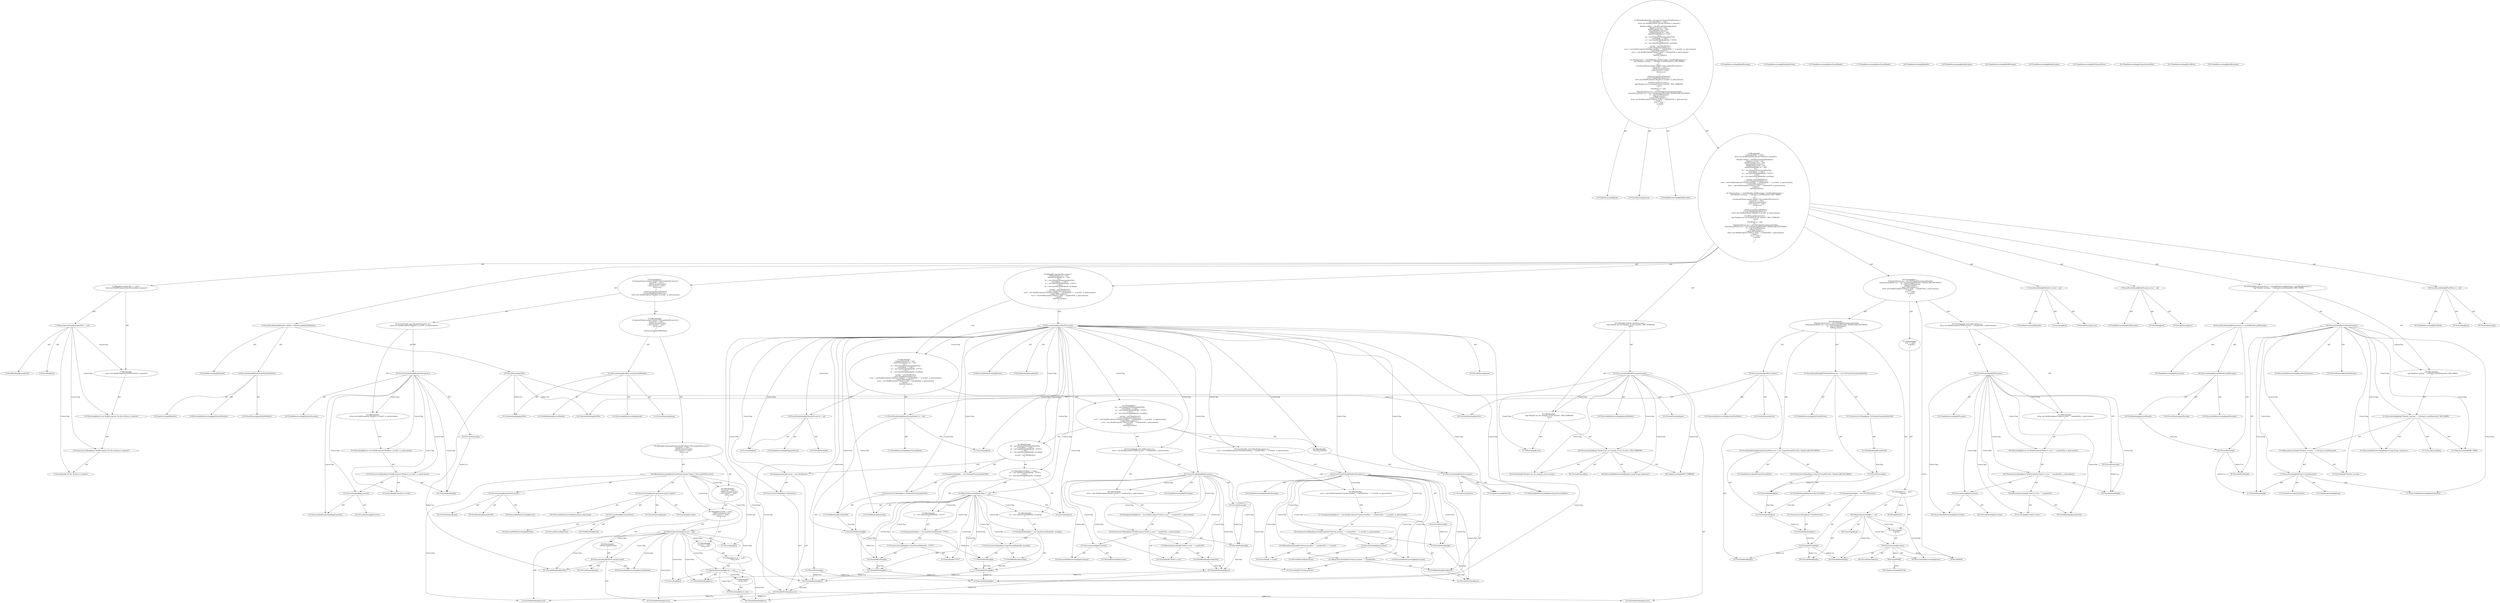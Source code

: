 digraph "execute#?" {
0 [label="2:CtTypeReferenceImpl@void" shape=ellipse]
1 [label="2:CtVirtualElement@execute" shape=ellipse]
2 [label="2:CtTypeReferenceImpl@BuildException" shape=ellipse]
3 [label="3:CtFieldReadImpl@manifestFile" shape=ellipse]
4 [label="3:CtLiteralImpl@null" shape=ellipse]
5 [label="3:CtBinaryOperatorImpl@manifestFile == null" shape=ellipse]
6 [label="4:CtTypeReferenceImpl@BuildException" shape=ellipse]
7 [label="4:CtLiteralImpl@\"the file attribute is required\"" shape=ellipse]
8 [label="4:CtConstructorCallImpl@new BuildException(\"the file attribute is required\")" shape=ellipse]
9 [label="4:CtThrowImpl@throw new BuildException(\"the file attribute is required\")" shape=ellipse]
10 [label="3:CtBlockImpl@\{
    throw new BuildException(\"the file attribute is required\");
\}" shape=ellipse]
11 [label="3:CtIfImpl@if (manifestFile == null) \{
    throw new BuildException(\"the file attribute is required\");
\}" shape=ellipse]
12 [label="6:CtTypeReferenceImpl@Manifest" shape=ellipse]
13 [label="6:CtExecutableReferenceImpl@getDefaultManifest()" shape=ellipse]
14 [label="6:CtVirtualElement@getDefaultManifest" shape=ellipse]
15 [label="6:CtTypeAccessImpl@Manifest" shape=ellipse]
16 [label="6:CtInvocationImpl@Manifest.getDefaultManifest()" shape=ellipse]
17 [label="6:CtVirtualElement@toWrite" shape=ellipse]
18 [label="6:CtLocalVariableImpl@Manifest toWrite = Manifest.getDefaultManifest()" shape=ellipse]
19 [label="7:CtTypeReferenceImpl@Manifest" shape=ellipse]
20 [label="7:CtLiteralImpl@null" shape=ellipse]
21 [label="7:CtVirtualElement@current" shape=ellipse]
22 [label="7:CtLocalVariableImpl@Manifest current = null" shape=ellipse]
23 [label="8:CtTypeReferenceImpl@BuildException" shape=ellipse]
24 [label="8:CtLiteralImpl@null" shape=ellipse]
25 [label="8:CtVirtualElement@error" shape=ellipse]
26 [label="8:CtLocalVariableImpl@BuildException error = null" shape=ellipse]
27 [label="9:CtExecutableReferenceImpl@exists()" shape=ellipse]
28 [label="9:CtVirtualElement@exists" shape=ellipse]
29 [label="9:CtFieldReadImpl@manifestFile" shape=ellipse]
30 [label="9:CtInvocationImpl@manifestFile.exists()" shape=ellipse]
31 [label="10:CtTypeReferenceImpl@FileInputStream" shape=ellipse]
32 [label="10:CtLiteralImpl@null" shape=ellipse]
33 [label="10:CtVirtualElement@fis" shape=ellipse]
34 [label="10:CtLocalVariableImpl@FileInputStream fis = null" shape=ellipse]
35 [label="11:CtTypeReferenceImpl@InputStreamReader" shape=ellipse]
36 [label="11:CtLiteralImpl@null" shape=ellipse]
37 [label="11:CtVirtualElement@isr" shape=ellipse]
38 [label="11:CtLocalVariableImpl@InputStreamReader isr = null" shape=ellipse]
39 [label="13:CtVariableWriteImpl@fis" shape=ellipse]
40 [label="13:CtTypeReferenceImpl@FileInputStream" shape=ellipse]
41 [label="13:CtFieldReadImpl@manifestFile" shape=ellipse]
42 [label="13:CtConstructorCallImpl@new FileInputStream(manifestFile)" shape=ellipse]
43 [label="13:CtAssignmentImpl@fis = new FileInputStream(manifestFile)" shape=ellipse]
44 [label="14:CtFieldReadImpl@encoding" shape=ellipse]
45 [label="14:CtLiteralImpl@null" shape=ellipse]
46 [label="14:CtBinaryOperatorImpl@encoding == null" shape=ellipse]
47 [label="15:CtVariableWriteImpl@isr" shape=ellipse]
48 [label="15:CtTypeReferenceImpl@InputStreamReader" shape=ellipse]
49 [label="15:CtVariableReadImpl@fis" shape=ellipse]
50 [label="15:CtLiteralImpl@\"UTF-8\"" shape=ellipse]
51 [label="15:CtConstructorCallImpl@new InputStreamReader(fis, \"UTF-8\")" shape=ellipse]
52 [label="15:CtAssignmentImpl@isr = new InputStreamReader(fis, \"UTF-8\")" shape=ellipse]
53 [label="14:CtBlockImpl@\{
    isr = new InputStreamReader(fis, \"UTF-8\");
\}" shape=ellipse]
54 [label="17:CtVariableWriteImpl@isr" shape=ellipse]
55 [label="17:CtTypeReferenceImpl@InputStreamReader" shape=ellipse]
56 [label="17:CtVariableReadImpl@fis" shape=ellipse]
57 [label="17:CtFieldReadImpl@encoding" shape=ellipse]
58 [label="17:CtConstructorCallImpl@new InputStreamReader(fis, encoding)" shape=ellipse]
59 [label="17:CtAssignmentImpl@isr = new InputStreamReader(fis, encoding)" shape=ellipse]
60 [label="16:CtBlockImpl@\{
    isr = new InputStreamReader(fis, encoding);
\}" shape=ellipse]
61 [label="14:CtIfImpl@if (encoding == null) \{
    isr = new InputStreamReader(fis, \"UTF-8\");
\} else \{
    isr = new InputStreamReader(fis, encoding);
\}" shape=ellipse]
62 [label="19:CtVariableWriteImpl@current" shape=ellipse]
63 [label="19:CtTypeReferenceImpl@Manifest" shape=ellipse]
64 [label="19:CtVariableReadImpl@isr" shape=ellipse]
65 [label="19:CtConstructorCallImpl@new Manifest(isr)" shape=ellipse]
66 [label="19:CtAssignmentImpl@current = new Manifest(isr)" shape=ellipse]
67 [label="12:CtBlockImpl@\{
    fis = new FileInputStream(manifestFile);
    if (encoding == null) \{
        isr = new InputStreamReader(fis, \"UTF-8\");
    \} else \{
        isr = new InputStreamReader(fis, encoding);
    \}
    current = new Manifest(isr);
\}" shape=ellipse]
68 [label="20:CtVirtualElement@m" shape=ellipse]
69 [label="20:CtTypeReferenceImpl@ManifestException" shape=ellipse]
70 [label="20:CtCatchVariableImpl@ManifestException m" shape=ellipse]
71 [label="21:CtVariableWriteImpl@error" shape=ellipse]
72 [label="22:CtTypeReferenceImpl@BuildException" shape=ellipse]
73 [label="23:CtLiteralImpl@\"Existing manifest \"" shape=ellipse]
74 [label="23:CtFieldReadImpl@manifestFile" shape=ellipse]
75 [label="23:CtBinaryOperatorImpl@(\"Existing manifest \" + manifestFile)" shape=ellipse]
76 [label="23:CtLiteralImpl@\" is invalid\"" shape=ellipse]
77 [label="23:CtBinaryOperatorImpl@(\"Existing manifest \" + manifestFile) + \" is invalid\"" shape=ellipse]
78 [label="23:CtVariableReadImpl@m" shape=ellipse]
79 [label="23:CtExecutableReferenceImpl@getLocation()" shape=ellipse]
80 [label="23:CtVirtualElement@getLocation" shape=ellipse]
81 [label="23:CtInvocationImpl@getLocation()" shape=ellipse]
82 [label="22:CtConstructorCallImpl@new BuildException((\"Existing manifest \" + manifestFile) + \" is invalid\", m, getLocation())" shape=ellipse]
83 [label="21:CtAssignmentImpl@error = new BuildException((\"Existing manifest \" + manifestFile) + \" is invalid\", m, getLocation())" shape=ellipse]
84 [label="20:CtBlockImpl@\{
    error = new BuildException((\"Existing manifest \" + manifestFile) + \" is invalid\", m, getLocation());
\}" shape=ellipse]
85 [label="20:CtCatchImpl@ catch (ManifestException m) \{
    error = new BuildException((\"Existing manifest \" + manifestFile) + \" is invalid\", m, getLocation());
\}" shape=ellipse]
86 [label="24:CtVirtualElement@e" shape=ellipse]
87 [label="24:CtTypeReferenceImpl@IOException" shape=ellipse]
88 [label="24:CtCatchVariableImpl@IOException e" shape=ellipse]
89 [label="25:CtVariableWriteImpl@error" shape=ellipse]
90 [label="25:CtTypeReferenceImpl@BuildException" shape=ellipse]
91 [label="25:CtLiteralImpl@\"Failed to read \"" shape=ellipse]
92 [label="25:CtFieldReadImpl@manifestFile" shape=ellipse]
93 [label="25:CtBinaryOperatorImpl@\"Failed to read \" + manifestFile" shape=ellipse]
94 [label="25:CtVariableReadImpl@e" shape=ellipse]
95 [label="25:CtExecutableReferenceImpl@getLocation()" shape=ellipse]
96 [label="25:CtVirtualElement@getLocation" shape=ellipse]
97 [label="25:CtInvocationImpl@getLocation()" shape=ellipse]
98 [label="25:CtConstructorCallImpl@new BuildException(\"Failed to read \" + manifestFile, e, getLocation())" shape=ellipse]
99 [label="25:CtAssignmentImpl@error = new BuildException(\"Failed to read \" + manifestFile, e, getLocation())" shape=ellipse]
100 [label="24:CtBlockImpl@\{
    error = new BuildException(\"Failed to read \" + manifestFile, e, getLocation());
\}" shape=ellipse]
101 [label="24:CtCatchImpl@ catch (IOException e) \{
    error = new BuildException(\"Failed to read \" + manifestFile, e, getLocation());
\}" shape=ellipse]
102 [label="27:CtExecutableReferenceImpl@close(InputStreamReader)" shape=ellipse]
103 [label="27:CtVirtualElement@close" shape=ellipse]
104 [label="27:CtTypeAccessImpl@FileUtils" shape=ellipse]
105 [label="27:CtVariableReadImpl@isr" shape=ellipse]
106 [label="27:CtInvocationImpl@FileUtils.close(isr)" shape=ellipse]
107 [label="26:CtBlockImpl@\{
    FileUtils.close(isr);
\}" shape=ellipse]
108 [label="12:CtTryImpl@try \{
    fis = new FileInputStream(manifestFile);
    if (encoding == null) \{
        isr = new InputStreamReader(fis, \"UTF-8\");
    \} else \{
        isr = new InputStreamReader(fis, encoding);
    \}
    current = new Manifest(isr);
\} catch (ManifestException m) \{
    error = new BuildException((\"Existing manifest \" + manifestFile) + \" is invalid\", m, getLocation());
\} catch (IOException e) \{
    error = new BuildException(\"Failed to read \" + manifestFile, e, getLocation());
\} finally \{
    FileUtils.close(isr);
\}" shape=ellipse]
109 [label="9:CtBlockImpl@\{
    FileInputStream fis = null;
    InputStreamReader isr = null;
    try \{
        fis = new FileInputStream(manifestFile);
        if (encoding == null) \{
            isr = new InputStreamReader(fis, \"UTF-8\");
        \} else \{
            isr = new InputStreamReader(fis, encoding);
        \}
        current = new Manifest(isr);
    \} catch (ManifestException m) \{
        error = new BuildException((\"Existing manifest \" + manifestFile) + \" is invalid\", m, getLocation());
    \} catch (IOException e) \{
        error = new BuildException(\"Failed to read \" + manifestFile, e, getLocation());
    \} finally \{
        FileUtils.close(isr);
    \}
\}" shape=ellipse]
110 [label="9:CtIfImpl@if (manifestFile.exists()) \{
    FileInputStream fis = null;
    InputStreamReader isr = null;
    try \{
        fis = new FileInputStream(manifestFile);
        if (encoding == null) \{
            isr = new InputStreamReader(fis, \"UTF-8\");
        \} else \{
            isr = new InputStreamReader(fis, encoding);
        \}
        current = new Manifest(isr);
    \} catch (ManifestException m) \{
        error = new BuildException((\"Existing manifest \" + manifestFile) + \" is invalid\", m, getLocation());
    \} catch (IOException e) \{
        error = new BuildException(\"Failed to read \" + manifestFile, e, getLocation());
    \} finally \{
        FileUtils.close(isr);
    \}
\}" shape=ellipse]
111 [label="30:CtTypeReferenceImpl@Enumeration" shape=ellipse]
112 [label="30:CtExecutableReferenceImpl@getWarnings()" shape=ellipse]
113 [label="30:CtVirtualElement@getWarnings" shape=ellipse]
114 [label="30:CtFieldReadImpl@nestedManifest" shape=ellipse]
115 [label="30:CtInvocationImpl@nestedManifest.getWarnings()" shape=ellipse]
116 [label="30:CtVirtualElement@e" shape=ellipse]
117 [label="30:CtLocalVariableImpl@Enumeration e = nestedManifest.getWarnings()" shape=ellipse]
118 [label="30:CtExecutableReferenceImpl@hasMoreElements()" shape=ellipse]
119 [label="30:CtVirtualElement@hasMoreElements" shape=ellipse]
120 [label="30:CtVariableReadImpl@e" shape=ellipse]
121 [label="30:CtInvocationImpl@e.hasMoreElements()" shape=ellipse]
122 [label="31:CtExecutableReferenceImpl@log(java.lang.String,<unknown>)" shape=ellipse]
123 [label="31:CtVirtualElement@log" shape=ellipse]
124 [label="31:CtLiteralImpl@\"Manifest warning: \"" shape=ellipse]
125 [label="31:CtExecutableReferenceImpl@nextElement()" shape=ellipse]
126 [label="31:CtVirtualElement@nextElement" shape=ellipse]
127 [label="31:CtVariableReadImpl@e" shape=ellipse]
128 [label="31:CtInvocationImpl@((String) (e.nextElement()))" shape=ellipse]
129 [label="31:CtTypeReferenceImpl@String" shape=ellipse]
130 [label="31:CtBinaryOperatorImpl@\"Manifest warning: \" + ((String) (e.nextElement()))" shape=ellipse]
131 [label="31:CtTypeAccessImpl@MSG_WARN" shape=ellipse]
132 [label="31:CtInvocationImpl@log(\"Manifest warning: \" + ((String) (e.nextElement())), MSG_WARN)" shape=ellipse]
133 [label="30:CtBlockImpl@\{
    log(\"Manifest warning: \" + ((String) (e.nextElement())), MSG_WARN);
\}" shape=ellipse]
134 [label="30:CtForImpl@for (Enumeration e = nestedManifest.getWarnings(); e.hasMoreElements();) \{
    log(\"Manifest warning: \" + ((String) (e.nextElement())), MSG_WARN);
\}" shape=ellipse]
135 [label="34:CtExecutableReferenceImpl@equals(java.lang.String)" shape=ellipse]
136 [label="34:CtVirtualElement@equals" shape=ellipse]
137 [label="34:CtExecutableReferenceImpl@getValue()" shape=ellipse]
138 [label="34:CtVirtualElement@getValue" shape=ellipse]
139 [label="34:CtFieldReadImpl@mode" shape=ellipse]
140 [label="34:CtInvocationImpl@mode.getValue()" shape=ellipse]
141 [label="34:CtLiteralImpl@\"update\"" shape=ellipse]
142 [label="34:CtInvocationImpl@mode.getValue().equals(\"update\")" shape=ellipse]
143 [label="34:CtExecutableReferenceImpl@exists()" shape=ellipse]
144 [label="34:CtVirtualElement@exists" shape=ellipse]
145 [label="34:CtFieldReadImpl@manifestFile" shape=ellipse]
146 [label="34:CtInvocationImpl@manifestFile.exists()" shape=ellipse]
147 [label="34:CtBinaryOperatorImpl@mode.getValue().equals(\"update\") && manifestFile.exists()" shape=ellipse]
148 [label="35:CtVariableReadImpl@current" shape=ellipse]
149 [label="35:CtLiteralImpl@null" shape=ellipse]
150 [label="35:CtBinaryOperatorImpl@current != null" shape=ellipse]
151 [label="36:CtExecutableReferenceImpl@merge(Manifest)" shape=ellipse]
152 [label="36:CtVirtualElement@merge" shape=ellipse]
153 [label="36:CtVariableReadImpl@toWrite" shape=ellipse]
154 [label="36:CtVariableReadImpl@current" shape=ellipse]
155 [label="36:CtInvocationImpl@toWrite.merge(current)" shape=ellipse]
156 [label="35:CtBlockImpl@\{
    toWrite.merge(current);
\}" shape=ellipse]
157 [label="37:CtVariableReadImpl@error" shape=ellipse]
158 [label="37:CtLiteralImpl@null" shape=ellipse]
159 [label="37:CtBinaryOperatorImpl@error != null" shape=ellipse]
160 [label="38:CtVariableReadImpl@error" shape=ellipse]
161 [label="38:CtThrowImpl@throw error" shape=ellipse]
162 [label="37:CtBlockImpl@\{
    throw error;
\}" shape=ellipse]
163 [label="37:CtIfImpl@if (error != null) \{
    throw error;
\}" shape=ellipse]
164 [label="37:CtBlockImpl@
    if (error != null) \{
        throw error;
    \}
" shape=ellipse]
165 [label="35:CtIfImpl@if (current != null) \{
    toWrite.merge(current);
\} else if (error != null) \{
    throw error;
\}" shape=ellipse]
166 [label="34:CtBlockImpl@\{
    if (current != null) \{
        toWrite.merge(current);
    \} else if (error != null) \{
        throw error;
    \}
\}" shape=ellipse]
167 [label="34:CtIfImpl@if (mode.getValue().equals(\"update\") && manifestFile.exists()) \{
    if (current != null) \{
        toWrite.merge(current);
    \} else if (error != null) \{
        throw error;
    \}
\}" shape=ellipse]
168 [label="41:CtExecutableReferenceImpl@merge()" shape=ellipse]
169 [label="41:CtVirtualElement@merge" shape=ellipse]
170 [label="41:CtVariableReadImpl@toWrite" shape=ellipse]
171 [label="41:CtFieldReadImpl@nestedManifest" shape=ellipse]
172 [label="41:CtInvocationImpl@toWrite.merge(nestedManifest)" shape=ellipse]
173 [label="33:CtBlockImpl@\{
    if (mode.getValue().equals(\"update\") && manifestFile.exists()) \{
        if (current != null) \{
            toWrite.merge(current);
        \} else if (error != null) \{
            throw error;
        \}
    \}
    toWrite.merge(nestedManifest);
\}" shape=ellipse]
174 [label="42:CtVirtualElement@m" shape=ellipse]
175 [label="42:CtTypeReferenceImpl@ManifestException" shape=ellipse]
176 [label="42:CtCatchVariableImpl@ManifestException m" shape=ellipse]
177 [label="43:CtTypeReferenceImpl@BuildException" shape=ellipse]
178 [label="43:CtLiteralImpl@\"Manifest is invalid\"" shape=ellipse]
179 [label="43:CtVariableReadImpl@m" shape=ellipse]
180 [label="43:CtExecutableReferenceImpl@getLocation()" shape=ellipse]
181 [label="43:CtVirtualElement@getLocation" shape=ellipse]
182 [label="43:CtInvocationImpl@getLocation()" shape=ellipse]
183 [label="43:CtConstructorCallImpl@new BuildException(\"Manifest is invalid\", m, getLocation())" shape=ellipse]
184 [label="43:CtThrowImpl@throw new BuildException(\"Manifest is invalid\", m, getLocation())" shape=ellipse]
185 [label="42:CtBlockImpl@\{
    throw new BuildException(\"Manifest is invalid\", m, getLocation());
\}" shape=ellipse]
186 [label="42:CtCatchImpl@ catch (ManifestException m) \{
    throw new BuildException(\"Manifest is invalid\", m, getLocation());
\}" shape=ellipse]
187 [label="33:CtTryImpl@try \{
    if (mode.getValue().equals(\"update\") && manifestFile.exists()) \{
        if (current != null) \{
            toWrite.merge(current);
        \} else if (error != null) \{
            throw error;
        \}
    \}
    toWrite.merge(nestedManifest);
\} catch (ManifestException m) \{
    throw new BuildException(\"Manifest is invalid\", m, getLocation());
\}" shape=ellipse]
188 [label="45:CtExecutableReferenceImpl@equals(Manifest)" shape=ellipse]
189 [label="45:CtVirtualElement@equals" shape=ellipse]
190 [label="45:CtVariableReadImpl@toWrite" shape=ellipse]
191 [label="45:CtVariableReadImpl@current" shape=ellipse]
192 [label="45:CtInvocationImpl@toWrite.equals(current)" shape=ellipse]
193 [label="46:CtExecutableReferenceImpl@log(java.lang.String,<unknown>)" shape=ellipse]
194 [label="46:CtVirtualElement@log" shape=ellipse]
195 [label="46:CtLiteralImpl@\"Manifest has not changed, do not recreate\"" shape=ellipse]
196 [label="46:CtTypeAccessImpl@MSG_VERBOSE" shape=ellipse]
197 [label="46:CtInvocationImpl@log(\"Manifest has not changed, do not recreate\", MSG_VERBOSE)" shape=ellipse]
198 [label="47:CtReturnImpl@return" shape=ellipse]
199 [label="45:CtBlockImpl@\{
    log(\"Manifest has not changed, do not recreate\", MSG_VERBOSE);
    return;
\}" shape=ellipse]
200 [label="45:CtIfImpl@if (toWrite.equals(current)) \{
    log(\"Manifest has not changed, do not recreate\", MSG_VERBOSE);
    return;
\}" shape=ellipse]
201 [label="49:CtTypeReferenceImpl@PrintWriter" shape=ellipse]
202 [label="49:CtLiteralImpl@null" shape=ellipse]
203 [label="49:CtVirtualElement@w" shape=ellipse]
204 [label="49:CtLocalVariableImpl@PrintWriter w = null" shape=ellipse]
205 [label="51:CtTypeReferenceImpl@FileOutputStream" shape=ellipse]
206 [label="51:CtTypeReferenceImpl@FileOutputStream" shape=ellipse]
207 [label="51:CtFieldReadImpl@manifestFile" shape=ellipse]
208 [label="51:CtConstructorCallImpl@new FileOutputStream(manifestFile)" shape=ellipse]
209 [label="51:CtVirtualElement@fos" shape=ellipse]
210 [label="51:CtLocalVariableImpl@FileOutputStream fos = new FileOutputStream(manifestFile)" shape=ellipse]
211 [label="52:CtTypeReferenceImpl@OutputStreamWriter" shape=ellipse]
212 [label="52:CtTypeReferenceImpl@OutputStreamWriter" shape=ellipse]
213 [label="52:CtVariableReadImpl@fos" shape=ellipse]
214 [label="52:CtFieldReadImpl@Manifest.JAR_ENCODING" shape=ellipse]
215 [label="52:CtConstructorCallImpl@new OutputStreamWriter(fos, Manifest.JAR_ENCODING)" shape=ellipse]
216 [label="52:CtVirtualElement@osw" shape=ellipse]
217 [label="52:CtLocalVariableImpl@OutputStreamWriter osw = new OutputStreamWriter(fos, Manifest.JAR_ENCODING)" shape=ellipse]
218 [label="53:CtVariableWriteImpl@w" shape=ellipse]
219 [label="53:CtTypeReferenceImpl@PrintWriter" shape=ellipse]
220 [label="53:CtVariableReadImpl@osw" shape=ellipse]
221 [label="53:CtConstructorCallImpl@new PrintWriter(osw)" shape=ellipse]
222 [label="53:CtAssignmentImpl@w = new PrintWriter(osw)" shape=ellipse]
223 [label="54:CtExecutableReferenceImpl@write(PrintWriter)" shape=ellipse]
224 [label="54:CtVirtualElement@write" shape=ellipse]
225 [label="54:CtVariableReadImpl@toWrite" shape=ellipse]
226 [label="54:CtVariableReadImpl@w" shape=ellipse]
227 [label="54:CtInvocationImpl@toWrite.write(w)" shape=ellipse]
228 [label="50:CtBlockImpl@\{
    FileOutputStream fos = new FileOutputStream(manifestFile);
    OutputStreamWriter osw = new OutputStreamWriter(fos, Manifest.JAR_ENCODING);
    w = new PrintWriter(osw);
    toWrite.write(w);
\}" shape=ellipse]
229 [label="55:CtVirtualElement@e" shape=ellipse]
230 [label="55:CtTypeReferenceImpl@IOException" shape=ellipse]
231 [label="55:CtCatchVariableImpl@IOException e" shape=ellipse]
232 [label="56:CtTypeReferenceImpl@BuildException" shape=ellipse]
233 [label="56:CtLiteralImpl@\"Failed to write \"" shape=ellipse]
234 [label="56:CtFieldReadImpl@manifestFile" shape=ellipse]
235 [label="56:CtBinaryOperatorImpl@\"Failed to write \" + manifestFile" shape=ellipse]
236 [label="56:CtVariableReadImpl@e" shape=ellipse]
237 [label="56:CtExecutableReferenceImpl@getLocation()" shape=ellipse]
238 [label="56:CtVirtualElement@getLocation" shape=ellipse]
239 [label="56:CtInvocationImpl@getLocation()" shape=ellipse]
240 [label="56:CtConstructorCallImpl@new BuildException(\"Failed to write \" + manifestFile, e, getLocation())" shape=ellipse]
241 [label="56:CtThrowImpl@throw new BuildException(\"Failed to write \" + manifestFile, e, getLocation())" shape=ellipse]
242 [label="55:CtBlockImpl@\{
    throw new BuildException(\"Failed to write \" + manifestFile, e, getLocation());
\}" shape=ellipse]
243 [label="55:CtCatchImpl@ catch (IOException e) \{
    throw new BuildException(\"Failed to write \" + manifestFile, e, getLocation());
\}" shape=ellipse]
244 [label="58:CtVariableReadImpl@w" shape=ellipse]
245 [label="58:CtLiteralImpl@null" shape=ellipse]
246 [label="58:CtBinaryOperatorImpl@w != null" shape=ellipse]
247 [label="59:CtExecutableReferenceImpl@close()" shape=ellipse]
248 [label="59:CtVirtualElement@close" shape=ellipse]
249 [label="59:CtVariableReadImpl@w" shape=ellipse]
250 [label="59:CtInvocationImpl@w.close()" shape=ellipse]
251 [label="58:CtBlockImpl@\{
    w.close();
\}" shape=ellipse]
252 [label="58:CtIfImpl@if (w != null) \{
    w.close();
\}" shape=ellipse]
253 [label="57:CtBlockImpl@\{
    if (w != null) \{
        w.close();
    \}
\}" shape=ellipse]
254 [label="50:CtTryImpl@try \{
    FileOutputStream fos = new FileOutputStream(manifestFile);
    OutputStreamWriter osw = new OutputStreamWriter(fos, Manifest.JAR_ENCODING);
    w = new PrintWriter(osw);
    toWrite.write(w);
\} catch (IOException e) \{
    throw new BuildException(\"Failed to write \" + manifestFile, e, getLocation());
\} finally \{
    if (w != null) \{
        w.close();
    \}
\}" shape=ellipse]
255 [label="2:CtBlockImpl@\{
    if (manifestFile == null) \{
        throw new BuildException(\"the file attribute is required\");
    \}
    Manifest toWrite = Manifest.getDefaultManifest();
    Manifest current = null;
    BuildException error = null;
    if (manifestFile.exists()) \{
        FileInputStream fis = null;
        InputStreamReader isr = null;
        try \{
            fis = new FileInputStream(manifestFile);
            if (encoding == null) \{
                isr = new InputStreamReader(fis, \"UTF-8\");
            \} else \{
                isr = new InputStreamReader(fis, encoding);
            \}
            current = new Manifest(isr);
        \} catch (ManifestException m) \{
            error = new BuildException((\"Existing manifest \" + manifestFile) + \" is invalid\", m, getLocation());
        \} catch (IOException e) \{
            error = new BuildException(\"Failed to read \" + manifestFile, e, getLocation());
        \} finally \{
            FileUtils.close(isr);
        \}
    \}
    for (Enumeration e = nestedManifest.getWarnings(); e.hasMoreElements();) \{
        log(\"Manifest warning: \" + ((String) (e.nextElement())), MSG_WARN);
    \}
    try \{
        if (mode.getValue().equals(\"update\") && manifestFile.exists()) \{
            if (current != null) \{
                toWrite.merge(current);
            \} else if (error != null) \{
                throw error;
            \}
        \}
        toWrite.merge(nestedManifest);
    \} catch (ManifestException m) \{
        throw new BuildException(\"Manifest is invalid\", m, getLocation());
    \}
    if (toWrite.equals(current)) \{
        log(\"Manifest has not changed, do not recreate\", MSG_VERBOSE);
        return;
    \}
    PrintWriter w = null;
    try \{
        FileOutputStream fos = new FileOutputStream(manifestFile);
        OutputStreamWriter osw = new OutputStreamWriter(fos, Manifest.JAR_ENCODING);
        w = new PrintWriter(osw);
        toWrite.write(w);
    \} catch (IOException e) \{
        throw new BuildException(\"Failed to write \" + manifestFile, e, getLocation());
    \} finally \{
        if (w != null) \{
            w.close();
        \}
    \}
\}" shape=ellipse]
256 [label="2:CtMethodImpl@public void execute() throws BuildException \{
    if (manifestFile == null) \{
        throw new BuildException(\"the file attribute is required\");
    \}
    Manifest toWrite = Manifest.getDefaultManifest();
    Manifest current = null;
    BuildException error = null;
    if (manifestFile.exists()) \{
        FileInputStream fis = null;
        InputStreamReader isr = null;
        try \{
            fis = new FileInputStream(manifestFile);
            if (encoding == null) \{
                isr = new InputStreamReader(fis, \"UTF-8\");
            \} else \{
                isr = new InputStreamReader(fis, encoding);
            \}
            current = new Manifest(isr);
        \} catch (ManifestException m) \{
            error = new BuildException((\"Existing manifest \" + manifestFile) + \" is invalid\", m, getLocation());
        \} catch (IOException e) \{
            error = new BuildException(\"Failed to read \" + manifestFile, e, getLocation());
        \} finally \{
            FileUtils.close(isr);
        \}
    \}
    for (Enumeration e = nestedManifest.getWarnings(); e.hasMoreElements();) \{
        log(\"Manifest warning: \" + ((String) (e.nextElement())), MSG_WARN);
    \}
    try \{
        if (mode.getValue().equals(\"update\") && manifestFile.exists()) \{
            if (current != null) \{
                toWrite.merge(current);
            \} else if (error != null) \{
                throw error;
            \}
        \}
        toWrite.merge(nestedManifest);
    \} catch (ManifestException m) \{
        throw new BuildException(\"Manifest is invalid\", m, getLocation());
    \}
    if (toWrite.equals(current)) \{
        log(\"Manifest has not changed, do not recreate\", MSG_VERBOSE);
        return;
    \}
    PrintWriter w = null;
    try \{
        FileOutputStream fos = new FileOutputStream(manifestFile);
        OutputStreamWriter osw = new OutputStreamWriter(fos, Manifest.JAR_ENCODING);
        w = new PrintWriter(osw);
        toWrite.write(w);
    \} catch (IOException e) \{
        throw new BuildException(\"Failed to write \" + manifestFile, e, getLocation());
    \} finally \{
        if (w != null) \{
            w.close();
        \}
    \}
\}" shape=ellipse]
257 [label="58:Delete@DELETE" shape=ellipse]
258 [label="58:Insert@INSERT" shape=ellipse]
259 [label="58:CtTypeAccessImpl@FileUtils" shape=ellipse]
260 [label="59:Move@MOVE" shape=ellipse]
5 -> 3 [label="AST"];
5 -> 4 [label="AST"];
5 -> 10 [label="Control Dep"];
5 -> 9 [label="Control Dep"];
5 -> 8 [label="Control Dep"];
5 -> 7 [label="Control Dep"];
8 -> 7 [label="AST"];
9 -> 8 [label="AST"];
10 -> 9 [label="AST"];
11 -> 5 [label="AST"];
11 -> 10 [label="AST"];
16 -> 14 [label="AST"];
16 -> 15 [label="AST"];
16 -> 13 [label="AST"];
17 -> 153 [label="Define-Use"];
17 -> 170 [label="Define-Use"];
17 -> 190 [label="Define-Use"];
17 -> 225 [label="Define-Use"];
18 -> 17 [label="AST"];
18 -> 12 [label="AST"];
18 -> 16 [label="AST"];
22 -> 21 [label="AST"];
22 -> 19 [label="AST"];
22 -> 20 [label="AST"];
26 -> 25 [label="AST"];
26 -> 23 [label="AST"];
26 -> 24 [label="AST"];
30 -> 28 [label="AST"];
30 -> 29 [label="AST"];
30 -> 27 [label="AST"];
30 -> 109 [label="Control Dep"];
30 -> 34 [label="Control Dep"];
30 -> 32 [label="Control Dep"];
30 -> 38 [label="Control Dep"];
30 -> 36 [label="Control Dep"];
30 -> 108 [label="Control Dep"];
30 -> 67 [label="Control Dep"];
30 -> 43 [label="Control Dep"];
30 -> 39 [label="Control Dep"];
30 -> 42 [label="Control Dep"];
30 -> 41 [label="Control Dep"];
30 -> 61 [label="Control Dep"];
30 -> 46 [label="Control Dep"];
30 -> 44 [label="Control Dep"];
30 -> 45 [label="Control Dep"];
30 -> 66 [label="Control Dep"];
30 -> 62 [label="Control Dep"];
30 -> 65 [label="Control Dep"];
30 -> 64 [label="Control Dep"];
30 -> 85 [label="Control Dep"];
30 -> 70 [label="Control Dep"];
30 -> 101 [label="Control Dep"];
30 -> 88 [label="Control Dep"];
30 -> 107 [label="Control Dep"];
30 -> 106 [label="Control Dep"];
30 -> 102 [label="Control Dep"];
30 -> 104 [label="Control Dep"];
30 -> 105 [label="Control Dep"];
34 -> 33 [label="AST"];
34 -> 31 [label="AST"];
34 -> 32 [label="AST"];
37 -> 64 [label="Define-Use"];
37 -> 105 [label="Define-Use"];
38 -> 37 [label="AST"];
38 -> 35 [label="AST"];
38 -> 36 [label="AST"];
39 -> 49 [label="Define-Use"];
39 -> 56 [label="Define-Use"];
41 -> 39 [label="Data Dep"];
42 -> 41 [label="AST"];
43 -> 39 [label="AST"];
43 -> 42 [label="AST"];
46 -> 44 [label="AST"];
46 -> 45 [label="AST"];
46 -> 53 [label="Control Dep"];
46 -> 52 [label="Control Dep"];
46 -> 47 [label="Control Dep"];
46 -> 51 [label="Control Dep"];
46 -> 49 [label="Control Dep"];
46 -> 50 [label="Control Dep"];
46 -> 60 [label="Control Dep"];
46 -> 59 [label="Control Dep"];
46 -> 54 [label="Control Dep"];
46 -> 58 [label="Control Dep"];
46 -> 56 [label="Control Dep"];
46 -> 57 [label="Control Dep"];
47 -> 64 [label="Define-Use"];
47 -> 105 [label="Define-Use"];
49 -> 47 [label="Data Dep"];
51 -> 49 [label="AST"];
51 -> 50 [label="AST"];
52 -> 47 [label="AST"];
52 -> 51 [label="AST"];
53 -> 52 [label="AST"];
54 -> 64 [label="Define-Use"];
54 -> 105 [label="Define-Use"];
56 -> 54 [label="Data Dep"];
57 -> 54 [label="Data Dep"];
58 -> 56 [label="AST"];
58 -> 57 [label="AST"];
59 -> 54 [label="AST"];
59 -> 58 [label="AST"];
60 -> 59 [label="AST"];
61 -> 46 [label="AST"];
61 -> 53 [label="AST"];
61 -> 60 [label="AST"];
62 -> 148 [label="Define-Use"];
62 -> 154 [label="Define-Use"];
62 -> 191 [label="Define-Use"];
64 -> 62 [label="Data Dep"];
65 -> 64 [label="AST"];
66 -> 62 [label="AST"];
66 -> 65 [label="AST"];
67 -> 43 [label="AST"];
67 -> 61 [label="AST"];
67 -> 66 [label="AST"];
68 -> 78 [label="Define-Use"];
70 -> 68 [label="AST"];
70 -> 69 [label="AST"];
70 -> 84 [label="Control Dep"];
70 -> 83 [label="Control Dep"];
70 -> 71 [label="Control Dep"];
70 -> 82 [label="Control Dep"];
70 -> 77 [label="Control Dep"];
70 -> 75 [label="Control Dep"];
70 -> 73 [label="Control Dep"];
70 -> 74 [label="Control Dep"];
70 -> 76 [label="Control Dep"];
70 -> 78 [label="Control Dep"];
70 -> 81 [label="Control Dep"];
70 -> 79 [label="Control Dep"];
74 -> 71 [label="Data Dep"];
75 -> 73 [label="AST"];
75 -> 74 [label="AST"];
77 -> 75 [label="AST"];
77 -> 76 [label="AST"];
78 -> 71 [label="Data Dep"];
81 -> 80 [label="AST"];
81 -> 79 [label="AST"];
82 -> 77 [label="AST"];
82 -> 78 [label="AST"];
82 -> 81 [label="AST"];
83 -> 71 [label="AST"];
83 -> 82 [label="AST"];
84 -> 83 [label="AST"];
85 -> 70 [label="AST"];
85 -> 84 [label="AST"];
86 -> 94 [label="Define-Use"];
88 -> 86 [label="AST"];
88 -> 87 [label="AST"];
88 -> 100 [label="Control Dep"];
88 -> 99 [label="Control Dep"];
88 -> 89 [label="Control Dep"];
88 -> 98 [label="Control Dep"];
88 -> 93 [label="Control Dep"];
88 -> 91 [label="Control Dep"];
88 -> 92 [label="Control Dep"];
88 -> 94 [label="Control Dep"];
88 -> 97 [label="Control Dep"];
88 -> 95 [label="Control Dep"];
89 -> 157 [label="Define-Use"];
89 -> 160 [label="Define-Use"];
92 -> 89 [label="Data Dep"];
93 -> 91 [label="AST"];
93 -> 92 [label="AST"];
94 -> 89 [label="Data Dep"];
97 -> 96 [label="AST"];
97 -> 95 [label="AST"];
98 -> 93 [label="AST"];
98 -> 94 [label="AST"];
98 -> 97 [label="AST"];
99 -> 89 [label="AST"];
99 -> 98 [label="AST"];
100 -> 99 [label="AST"];
101 -> 88 [label="AST"];
101 -> 100 [label="AST"];
106 -> 103 [label="AST"];
106 -> 104 [label="AST"];
106 -> 102 [label="AST"];
106 -> 105 [label="AST"];
107 -> 106 [label="AST"];
108 -> 67 [label="AST"];
108 -> 85 [label="AST"];
108 -> 101 [label="AST"];
108 -> 107 [label="AST"];
109 -> 34 [label="AST"];
109 -> 38 [label="AST"];
109 -> 108 [label="AST"];
110 -> 30 [label="AST"];
110 -> 109 [label="AST"];
114 -> 116 [label="Data Dep"];
115 -> 113 [label="AST"];
115 -> 114 [label="AST"];
115 -> 112 [label="AST"];
116 -> 120 [label="Define-Use"];
116 -> 127 [label="Define-Use"];
117 -> 116 [label="AST"];
117 -> 111 [label="AST"];
117 -> 115 [label="AST"];
121 -> 119 [label="AST"];
121 -> 120 [label="AST"];
121 -> 118 [label="AST"];
121 -> 133 [label="Control Dep"];
121 -> 132 [label="Control Dep"];
121 -> 122 [label="Control Dep"];
121 -> 130 [label="Control Dep"];
121 -> 124 [label="Control Dep"];
121 -> 128 [label="Control Dep"];
121 -> 125 [label="Control Dep"];
121 -> 127 [label="Control Dep"];
121 -> 131 [label="Control Dep"];
128 -> 126 [label="AST"];
128 -> 129 [label="AST"];
128 -> 127 [label="AST"];
128 -> 125 [label="AST"];
130 -> 124 [label="AST"];
130 -> 128 [label="AST"];
132 -> 123 [label="AST"];
132 -> 122 [label="AST"];
132 -> 130 [label="AST"];
132 -> 131 [label="AST"];
133 -> 132 [label="AST"];
134 -> 117 [label="AST"];
134 -> 121 [label="AST"];
134 -> 133 [label="AST"];
140 -> 138 [label="AST"];
140 -> 139 [label="AST"];
140 -> 137 [label="AST"];
142 -> 136 [label="AST"];
142 -> 140 [label="AST"];
142 -> 135 [label="AST"];
142 -> 141 [label="AST"];
146 -> 144 [label="AST"];
146 -> 145 [label="AST"];
146 -> 143 [label="AST"];
147 -> 142 [label="AST"];
147 -> 146 [label="AST"];
147 -> 166 [label="Control Dep"];
147 -> 165 [label="Control Dep"];
147 -> 150 [label="Control Dep"];
147 -> 148 [label="Control Dep"];
147 -> 149 [label="Control Dep"];
150 -> 148 [label="AST"];
150 -> 149 [label="AST"];
150 -> 156 [label="Control Dep"];
150 -> 155 [label="Control Dep"];
150 -> 151 [label="Control Dep"];
150 -> 153 [label="Control Dep"];
150 -> 154 [label="Control Dep"];
150 -> 164 [label="Control Dep"];
150 -> 163 [label="Control Dep"];
150 -> 159 [label="Control Dep"];
150 -> 157 [label="Control Dep"];
150 -> 158 [label="Control Dep"];
155 -> 152 [label="AST"];
155 -> 153 [label="AST"];
155 -> 151 [label="AST"];
155 -> 154 [label="AST"];
156 -> 155 [label="AST"];
159 -> 157 [label="AST"];
159 -> 158 [label="AST"];
159 -> 162 [label="Control Dep"];
159 -> 161 [label="Control Dep"];
159 -> 160 [label="Control Dep"];
161 -> 160 [label="AST"];
162 -> 161 [label="AST"];
163 -> 159 [label="AST"];
163 -> 162 [label="AST"];
164 -> 163 [label="AST"];
165 -> 150 [label="AST"];
165 -> 156 [label="AST"];
165 -> 164 [label="AST"];
166 -> 165 [label="AST"];
167 -> 147 [label="AST"];
167 -> 166 [label="AST"];
172 -> 169 [label="AST"];
172 -> 170 [label="AST"];
172 -> 168 [label="AST"];
172 -> 171 [label="AST"];
173 -> 167 [label="AST"];
173 -> 172 [label="AST"];
174 -> 179 [label="Define-Use"];
176 -> 174 [label="AST"];
176 -> 175 [label="AST"];
176 -> 185 [label="Control Dep"];
176 -> 184 [label="Control Dep"];
176 -> 183 [label="Control Dep"];
176 -> 178 [label="Control Dep"];
176 -> 179 [label="Control Dep"];
176 -> 182 [label="Control Dep"];
176 -> 180 [label="Control Dep"];
182 -> 181 [label="AST"];
182 -> 180 [label="AST"];
183 -> 178 [label="AST"];
183 -> 179 [label="AST"];
183 -> 182 [label="AST"];
184 -> 183 [label="AST"];
185 -> 184 [label="AST"];
186 -> 176 [label="AST"];
186 -> 185 [label="AST"];
187 -> 173 [label="AST"];
187 -> 186 [label="AST"];
192 -> 189 [label="AST"];
192 -> 190 [label="AST"];
192 -> 188 [label="AST"];
192 -> 191 [label="AST"];
192 -> 199 [label="Control Dep"];
192 -> 197 [label="Control Dep"];
192 -> 193 [label="Control Dep"];
192 -> 195 [label="Control Dep"];
192 -> 196 [label="Control Dep"];
192 -> 198 [label="Control Dep"];
197 -> 194 [label="AST"];
197 -> 193 [label="AST"];
197 -> 195 [label="AST"];
197 -> 196 [label="AST"];
199 -> 197 [label="AST"];
199 -> 198 [label="AST"];
200 -> 192 [label="AST"];
200 -> 199 [label="AST"];
204 -> 203 [label="AST"];
204 -> 201 [label="AST"];
204 -> 202 [label="AST"];
207 -> 209 [label="Data Dep"];
208 -> 207 [label="AST"];
209 -> 213 [label="Define-Use"];
210 -> 209 [label="AST"];
210 -> 205 [label="AST"];
210 -> 208 [label="AST"];
213 -> 216 [label="Data Dep"];
214 -> 216 [label="Data Dep"];
215 -> 213 [label="AST"];
215 -> 214 [label="AST"];
216 -> 220 [label="Define-Use"];
217 -> 216 [label="AST"];
217 -> 211 [label="AST"];
217 -> 215 [label="AST"];
218 -> 226 [label="Define-Use"];
218 -> 244 [label="Define-Use"];
218 -> 249 [label="Define-Use"];
220 -> 218 [label="Data Dep"];
221 -> 220 [label="AST"];
222 -> 218 [label="AST"];
222 -> 221 [label="AST"];
227 -> 224 [label="AST"];
227 -> 225 [label="AST"];
227 -> 223 [label="AST"];
227 -> 226 [label="AST"];
228 -> 210 [label="AST"];
228 -> 217 [label="AST"];
228 -> 222 [label="AST"];
228 -> 227 [label="AST"];
229 -> 236 [label="Define-Use"];
231 -> 229 [label="AST"];
231 -> 230 [label="AST"];
231 -> 242 [label="Control Dep"];
231 -> 241 [label="Control Dep"];
231 -> 240 [label="Control Dep"];
231 -> 235 [label="Control Dep"];
231 -> 233 [label="Control Dep"];
231 -> 234 [label="Control Dep"];
231 -> 236 [label="Control Dep"];
231 -> 239 [label="Control Dep"];
231 -> 237 [label="Control Dep"];
235 -> 233 [label="AST"];
235 -> 234 [label="AST"];
239 -> 238 [label="AST"];
239 -> 237 [label="AST"];
240 -> 235 [label="AST"];
240 -> 236 [label="AST"];
240 -> 239 [label="AST"];
241 -> 240 [label="AST"];
242 -> 241 [label="AST"];
243 -> 231 [label="AST"];
243 -> 242 [label="AST"];
246 -> 244 [label="AST"];
246 -> 245 [label="AST"];
246 -> 251 [label="Control Dep"];
246 -> 250 [label="Control Dep"];
246 -> 247 [label="Control Dep"];
246 -> 249 [label="Control Dep"];
250 -> 248 [label="AST"];
250 -> 249 [label="AST"];
250 -> 247 [label="AST"];
250 -> 258 [label="Action"];
250 -> 260 [label="Action"];
251 -> 250 [label="AST"];
252 -> 246 [label="AST"];
252 -> 251 [label="AST"];
252 -> 257 [label="Action"];
253 -> 252 [label="AST"];
254 -> 228 [label="AST"];
254 -> 243 [label="AST"];
254 -> 253 [label="AST"];
255 -> 11 [label="AST"];
255 -> 18 [label="AST"];
255 -> 22 [label="AST"];
255 -> 26 [label="AST"];
255 -> 110 [label="AST"];
255 -> 134 [label="AST"];
255 -> 187 [label="AST"];
255 -> 200 [label="AST"];
255 -> 204 [label="AST"];
255 -> 254 [label="AST"];
256 -> 1 [label="AST"];
256 -> 0 [label="AST"];
256 -> 2 [label="AST"];
256 -> 255 [label="AST"];
258 -> 259 [label="Action"];
260 -> 254 [label="Action"];
}